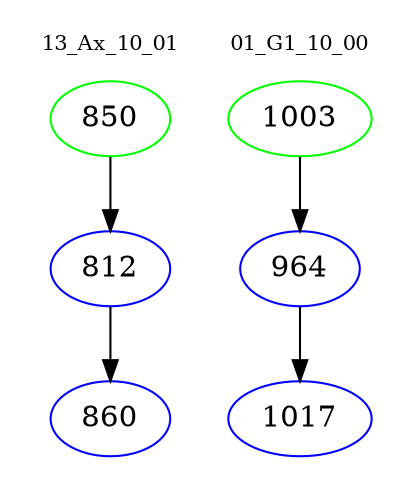 digraph{
subgraph cluster_0 {
color = white
label = "13_Ax_10_01";
fontsize=10;
T0_850 [label="850", color="green"]
T0_850 -> T0_812 [color="black"]
T0_812 [label="812", color="blue"]
T0_812 -> T0_860 [color="black"]
T0_860 [label="860", color="blue"]
}
subgraph cluster_1 {
color = white
label = "01_G1_10_00";
fontsize=10;
T1_1003 [label="1003", color="green"]
T1_1003 -> T1_964 [color="black"]
T1_964 [label="964", color="blue"]
T1_964 -> T1_1017 [color="black"]
T1_1017 [label="1017", color="blue"]
}
}
